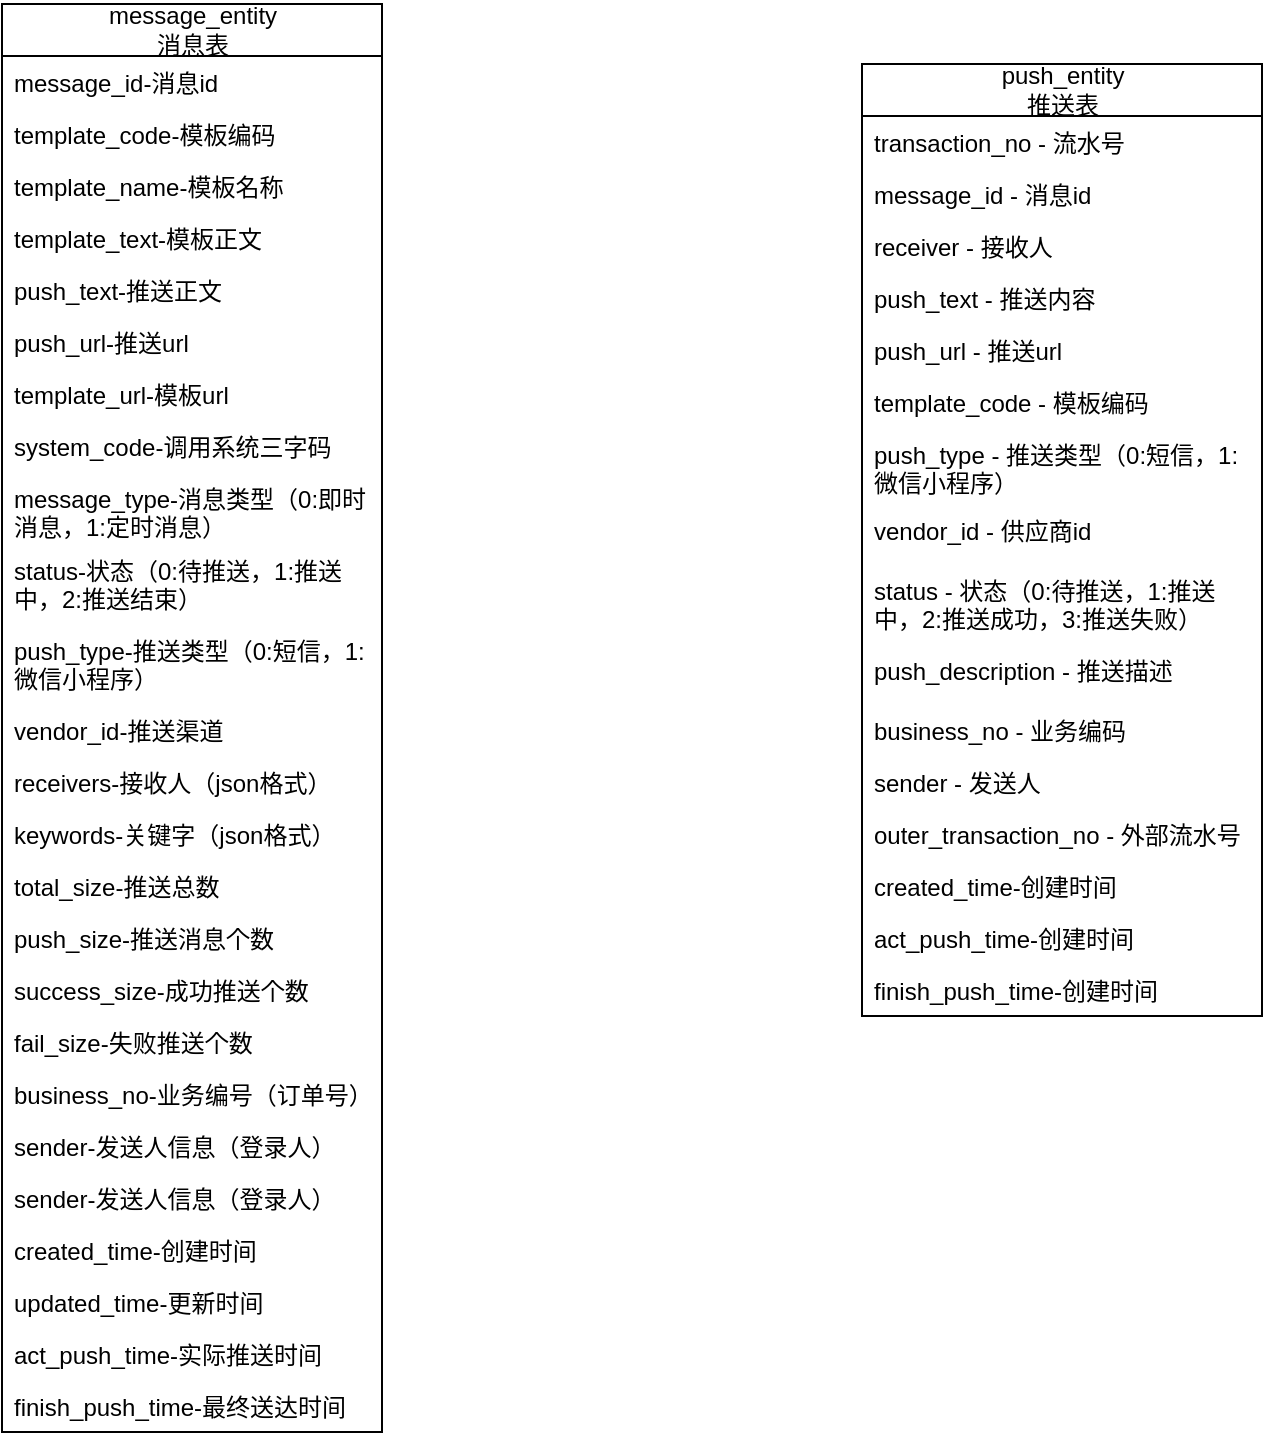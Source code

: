 <mxfile version="24.7.12">
  <diagram name="第 1 页" id="H6AqT9seHWoVBqNOVhbS">
    <mxGraphModel dx="925" dy="1622" grid="1" gridSize="10" guides="1" tooltips="1" connect="1" arrows="1" fold="1" page="1" pageScale="1" pageWidth="827" pageHeight="1169" math="0" shadow="0">
      <root>
        <mxCell id="0" />
        <mxCell id="1" parent="0" />
        <mxCell id="BDqCNvhcxpVXPo_nU_bE-25" value="message_entity&lt;br&gt;消息表" style="swimlane;fontStyle=0;childLayout=stackLayout;horizontal=1;startSize=26;fillColor=none;horizontalStack=0;resizeParent=1;resizeParentMax=0;resizeLast=0;collapsible=1;marginBottom=0;html=1;" vertex="1" parent="1">
          <mxGeometry x="10" y="-190" width="190" height="714" as="geometry" />
        </mxCell>
        <mxCell id="BDqCNvhcxpVXPo_nU_bE-26" value="message_id-消息id" style="text;strokeColor=none;fillColor=none;align=left;verticalAlign=top;spacingLeft=4;spacingRight=4;overflow=hidden;rotatable=0;points=[[0,0.5],[1,0.5]];portConstraint=eastwest;whiteSpace=wrap;html=1;" vertex="1" parent="BDqCNvhcxpVXPo_nU_bE-25">
          <mxGeometry y="26" width="190" height="26" as="geometry" />
        </mxCell>
        <mxCell id="BDqCNvhcxpVXPo_nU_bE-27" value="template_code-模板编码" style="text;strokeColor=none;fillColor=none;align=left;verticalAlign=top;spacingLeft=4;spacingRight=4;overflow=hidden;rotatable=0;points=[[0,0.5],[1,0.5]];portConstraint=eastwest;whiteSpace=wrap;html=1;" vertex="1" parent="BDqCNvhcxpVXPo_nU_bE-25">
          <mxGeometry y="52" width="190" height="26" as="geometry" />
        </mxCell>
        <mxCell id="BDqCNvhcxpVXPo_nU_bE-28" value="template_name-模板名称" style="text;strokeColor=none;fillColor=none;align=left;verticalAlign=top;spacingLeft=4;spacingRight=4;overflow=hidden;rotatable=0;points=[[0,0.5],[1,0.5]];portConstraint=eastwest;whiteSpace=wrap;html=1;" vertex="1" parent="BDqCNvhcxpVXPo_nU_bE-25">
          <mxGeometry y="78" width="190" height="26" as="geometry" />
        </mxCell>
        <mxCell id="BDqCNvhcxpVXPo_nU_bE-30" value="template_text-模板正文" style="text;strokeColor=none;fillColor=none;align=left;verticalAlign=top;spacingLeft=4;spacingRight=4;overflow=hidden;rotatable=0;points=[[0,0.5],[1,0.5]];portConstraint=eastwest;whiteSpace=wrap;html=1;" vertex="1" parent="BDqCNvhcxpVXPo_nU_bE-25">
          <mxGeometry y="104" width="190" height="26" as="geometry" />
        </mxCell>
        <mxCell id="BDqCNvhcxpVXPo_nU_bE-43" value="push_text-推送正文" style="text;strokeColor=none;fillColor=none;align=left;verticalAlign=top;spacingLeft=4;spacingRight=4;overflow=hidden;rotatable=0;points=[[0,0.5],[1,0.5]];portConstraint=eastwest;whiteSpace=wrap;html=1;" vertex="1" parent="BDqCNvhcxpVXPo_nU_bE-25">
          <mxGeometry y="130" width="190" height="26" as="geometry" />
        </mxCell>
        <mxCell id="BDqCNvhcxpVXPo_nU_bE-42" value="push_url-推送url" style="text;strokeColor=none;fillColor=none;align=left;verticalAlign=top;spacingLeft=4;spacingRight=4;overflow=hidden;rotatable=0;points=[[0,0.5],[1,0.5]];portConstraint=eastwest;whiteSpace=wrap;html=1;" vertex="1" parent="BDqCNvhcxpVXPo_nU_bE-25">
          <mxGeometry y="156" width="190" height="26" as="geometry" />
        </mxCell>
        <mxCell id="BDqCNvhcxpVXPo_nU_bE-41" value="template_url-模板url" style="text;strokeColor=none;fillColor=none;align=left;verticalAlign=top;spacingLeft=4;spacingRight=4;overflow=hidden;rotatable=0;points=[[0,0.5],[1,0.5]];portConstraint=eastwest;whiteSpace=wrap;html=1;" vertex="1" parent="BDqCNvhcxpVXPo_nU_bE-25">
          <mxGeometry y="182" width="190" height="26" as="geometry" />
        </mxCell>
        <mxCell id="BDqCNvhcxpVXPo_nU_bE-40" value="system_code-调用系统三字码" style="text;strokeColor=none;fillColor=none;align=left;verticalAlign=top;spacingLeft=4;spacingRight=4;overflow=hidden;rotatable=0;points=[[0,0.5],[1,0.5]];portConstraint=eastwest;whiteSpace=wrap;html=1;" vertex="1" parent="BDqCNvhcxpVXPo_nU_bE-25">
          <mxGeometry y="208" width="190" height="26" as="geometry" />
        </mxCell>
        <mxCell id="BDqCNvhcxpVXPo_nU_bE-39" value="message_type-消息类型（0:即时消息，1:定时消息）" style="text;strokeColor=none;fillColor=none;align=left;verticalAlign=top;spacingLeft=4;spacingRight=4;overflow=hidden;rotatable=0;points=[[0,0.5],[1,0.5]];portConstraint=eastwest;whiteSpace=wrap;html=1;" vertex="1" parent="BDqCNvhcxpVXPo_nU_bE-25">
          <mxGeometry y="234" width="190" height="36" as="geometry" />
        </mxCell>
        <mxCell id="BDqCNvhcxpVXPo_nU_bE-38" value="status-状态（0:待推送，1:推送中，2:推送结束）" style="text;strokeColor=none;fillColor=none;align=left;verticalAlign=top;spacingLeft=4;spacingRight=4;overflow=hidden;rotatable=0;points=[[0,0.5],[1,0.5]];portConstraint=eastwest;whiteSpace=wrap;html=1;" vertex="1" parent="BDqCNvhcxpVXPo_nU_bE-25">
          <mxGeometry y="270" width="190" height="40" as="geometry" />
        </mxCell>
        <mxCell id="BDqCNvhcxpVXPo_nU_bE-37" value="push_type-推送类型（0:短信，1:微信小程序）" style="text;strokeColor=none;fillColor=none;align=left;verticalAlign=top;spacingLeft=4;spacingRight=4;overflow=hidden;rotatable=0;points=[[0,0.5],[1,0.5]];portConstraint=eastwest;whiteSpace=wrap;html=1;" vertex="1" parent="BDqCNvhcxpVXPo_nU_bE-25">
          <mxGeometry y="310" width="190" height="40" as="geometry" />
        </mxCell>
        <mxCell id="BDqCNvhcxpVXPo_nU_bE-36" value="vendor_id-推送渠道" style="text;strokeColor=none;fillColor=none;align=left;verticalAlign=top;spacingLeft=4;spacingRight=4;overflow=hidden;rotatable=0;points=[[0,0.5],[1,0.5]];portConstraint=eastwest;whiteSpace=wrap;html=1;" vertex="1" parent="BDqCNvhcxpVXPo_nU_bE-25">
          <mxGeometry y="350" width="190" height="26" as="geometry" />
        </mxCell>
        <mxCell id="BDqCNvhcxpVXPo_nU_bE-35" value="receivers-接收人（json格式）" style="text;strokeColor=none;fillColor=none;align=left;verticalAlign=top;spacingLeft=4;spacingRight=4;overflow=hidden;rotatable=0;points=[[0,0.5],[1,0.5]];portConstraint=eastwest;whiteSpace=wrap;html=1;" vertex="1" parent="BDqCNvhcxpVXPo_nU_bE-25">
          <mxGeometry y="376" width="190" height="26" as="geometry" />
        </mxCell>
        <mxCell id="BDqCNvhcxpVXPo_nU_bE-34" value="keywords-关键字（json格式）" style="text;strokeColor=none;fillColor=none;align=left;verticalAlign=top;spacingLeft=4;spacingRight=4;overflow=hidden;rotatable=0;points=[[0,0.5],[1,0.5]];portConstraint=eastwest;whiteSpace=wrap;html=1;" vertex="1" parent="BDqCNvhcxpVXPo_nU_bE-25">
          <mxGeometry y="402" width="190" height="26" as="geometry" />
        </mxCell>
        <mxCell id="BDqCNvhcxpVXPo_nU_bE-33" value="total_size-推送总数" style="text;strokeColor=none;fillColor=none;align=left;verticalAlign=top;spacingLeft=4;spacingRight=4;overflow=hidden;rotatable=0;points=[[0,0.5],[1,0.5]];portConstraint=eastwest;whiteSpace=wrap;html=1;" vertex="1" parent="BDqCNvhcxpVXPo_nU_bE-25">
          <mxGeometry y="428" width="190" height="26" as="geometry" />
        </mxCell>
        <mxCell id="BDqCNvhcxpVXPo_nU_bE-32" value="push_size-推送消息个数" style="text;strokeColor=none;fillColor=none;align=left;verticalAlign=top;spacingLeft=4;spacingRight=4;overflow=hidden;rotatable=0;points=[[0,0.5],[1,0.5]];portConstraint=eastwest;whiteSpace=wrap;html=1;" vertex="1" parent="BDqCNvhcxpVXPo_nU_bE-25">
          <mxGeometry y="454" width="190" height="26" as="geometry" />
        </mxCell>
        <mxCell id="BDqCNvhcxpVXPo_nU_bE-31" value="success_size-成功推送个数" style="text;strokeColor=none;fillColor=none;align=left;verticalAlign=top;spacingLeft=4;spacingRight=4;overflow=hidden;rotatable=0;points=[[0,0.5],[1,0.5]];portConstraint=eastwest;whiteSpace=wrap;html=1;" vertex="1" parent="BDqCNvhcxpVXPo_nU_bE-25">
          <mxGeometry y="480" width="190" height="26" as="geometry" />
        </mxCell>
        <mxCell id="BDqCNvhcxpVXPo_nU_bE-49" value="fail_size-失败推送个数" style="text;strokeColor=none;fillColor=none;align=left;verticalAlign=top;spacingLeft=4;spacingRight=4;overflow=hidden;rotatable=0;points=[[0,0.5],[1,0.5]];portConstraint=eastwest;whiteSpace=wrap;html=1;" vertex="1" parent="BDqCNvhcxpVXPo_nU_bE-25">
          <mxGeometry y="506" width="190" height="26" as="geometry" />
        </mxCell>
        <mxCell id="BDqCNvhcxpVXPo_nU_bE-48" value="business_no-业务编号（订单号）" style="text;strokeColor=none;fillColor=none;align=left;verticalAlign=top;spacingLeft=4;spacingRight=4;overflow=hidden;rotatable=0;points=[[0,0.5],[1,0.5]];portConstraint=eastwest;whiteSpace=wrap;html=1;" vertex="1" parent="BDqCNvhcxpVXPo_nU_bE-25">
          <mxGeometry y="532" width="190" height="26" as="geometry" />
        </mxCell>
        <mxCell id="BDqCNvhcxpVXPo_nU_bE-47" value="sender-发送人信息（登录人）" style="text;strokeColor=none;fillColor=none;align=left;verticalAlign=top;spacingLeft=4;spacingRight=4;overflow=hidden;rotatable=0;points=[[0,0.5],[1,0.5]];portConstraint=eastwest;whiteSpace=wrap;html=1;" vertex="1" parent="BDqCNvhcxpVXPo_nU_bE-25">
          <mxGeometry y="558" width="190" height="26" as="geometry" />
        </mxCell>
        <mxCell id="BDqCNvhcxpVXPo_nU_bE-50" value="sender-发送人信息（登录人）" style="text;strokeColor=none;fillColor=none;align=left;verticalAlign=top;spacingLeft=4;spacingRight=4;overflow=hidden;rotatable=0;points=[[0,0.5],[1,0.5]];portConstraint=eastwest;whiteSpace=wrap;html=1;" vertex="1" parent="BDqCNvhcxpVXPo_nU_bE-25">
          <mxGeometry y="584" width="190" height="26" as="geometry" />
        </mxCell>
        <mxCell id="BDqCNvhcxpVXPo_nU_bE-51" value="created_time-创建时间" style="text;strokeColor=none;fillColor=none;align=left;verticalAlign=top;spacingLeft=4;spacingRight=4;overflow=hidden;rotatable=0;points=[[0,0.5],[1,0.5]];portConstraint=eastwest;whiteSpace=wrap;html=1;" vertex="1" parent="BDqCNvhcxpVXPo_nU_bE-25">
          <mxGeometry y="610" width="190" height="26" as="geometry" />
        </mxCell>
        <mxCell id="BDqCNvhcxpVXPo_nU_bE-52" value="updated_time-更新时间" style="text;strokeColor=none;fillColor=none;align=left;verticalAlign=top;spacingLeft=4;spacingRight=4;overflow=hidden;rotatable=0;points=[[0,0.5],[1,0.5]];portConstraint=eastwest;whiteSpace=wrap;html=1;" vertex="1" parent="BDqCNvhcxpVXPo_nU_bE-25">
          <mxGeometry y="636" width="190" height="26" as="geometry" />
        </mxCell>
        <mxCell id="BDqCNvhcxpVXPo_nU_bE-54" value="act_push_time-实际推送时间" style="text;strokeColor=none;fillColor=none;align=left;verticalAlign=top;spacingLeft=4;spacingRight=4;overflow=hidden;rotatable=0;points=[[0,0.5],[1,0.5]];portConstraint=eastwest;whiteSpace=wrap;html=1;" vertex="1" parent="BDqCNvhcxpVXPo_nU_bE-25">
          <mxGeometry y="662" width="190" height="26" as="geometry" />
        </mxCell>
        <mxCell id="BDqCNvhcxpVXPo_nU_bE-55" value="finish_push_time-最终送达时间" style="text;strokeColor=none;fillColor=none;align=left;verticalAlign=top;spacingLeft=4;spacingRight=4;overflow=hidden;rotatable=0;points=[[0,0.5],[1,0.5]];portConstraint=eastwest;whiteSpace=wrap;html=1;" vertex="1" parent="BDqCNvhcxpVXPo_nU_bE-25">
          <mxGeometry y="688" width="190" height="26" as="geometry" />
        </mxCell>
        <mxCell id="BDqCNvhcxpVXPo_nU_bE-56" value="push_entity&lt;br&gt;推送表" style="swimlane;fontStyle=0;childLayout=stackLayout;horizontal=1;startSize=26;fillColor=none;horizontalStack=0;resizeParent=1;resizeParentMax=0;resizeLast=0;collapsible=1;marginBottom=0;html=1;" vertex="1" parent="1">
          <mxGeometry x="440" y="-160" width="200" height="476" as="geometry" />
        </mxCell>
        <mxCell id="BDqCNvhcxpVXPo_nU_bE-57" value="transaction_no - 流水号" style="text;strokeColor=none;fillColor=none;align=left;verticalAlign=top;spacingLeft=4;spacingRight=4;overflow=hidden;rotatable=0;points=[[0,0.5],[1,0.5]];portConstraint=eastwest;whiteSpace=wrap;html=1;" vertex="1" parent="BDqCNvhcxpVXPo_nU_bE-56">
          <mxGeometry y="26" width="200" height="26" as="geometry" />
        </mxCell>
        <mxCell id="BDqCNvhcxpVXPo_nU_bE-58" value="message_id - 消息id" style="text;strokeColor=none;fillColor=none;align=left;verticalAlign=top;spacingLeft=4;spacingRight=4;overflow=hidden;rotatable=0;points=[[0,0.5],[1,0.5]];portConstraint=eastwest;whiteSpace=wrap;html=1;" vertex="1" parent="BDqCNvhcxpVXPo_nU_bE-56">
          <mxGeometry y="52" width="200" height="26" as="geometry" />
        </mxCell>
        <mxCell id="BDqCNvhcxpVXPo_nU_bE-59" value="receiver - 接收人" style="text;strokeColor=none;fillColor=none;align=left;verticalAlign=top;spacingLeft=4;spacingRight=4;overflow=hidden;rotatable=0;points=[[0,0.5],[1,0.5]];portConstraint=eastwest;whiteSpace=wrap;html=1;" vertex="1" parent="BDqCNvhcxpVXPo_nU_bE-56">
          <mxGeometry y="78" width="200" height="26" as="geometry" />
        </mxCell>
        <mxCell id="BDqCNvhcxpVXPo_nU_bE-60" value="push_text - 推送内容" style="text;strokeColor=none;fillColor=none;align=left;verticalAlign=top;spacingLeft=4;spacingRight=4;overflow=hidden;rotatable=0;points=[[0,0.5],[1,0.5]];portConstraint=eastwest;whiteSpace=wrap;html=1;" vertex="1" parent="BDqCNvhcxpVXPo_nU_bE-56">
          <mxGeometry y="104" width="200" height="26" as="geometry" />
        </mxCell>
        <mxCell id="BDqCNvhcxpVXPo_nU_bE-61" value="push_url - 推送url" style="text;strokeColor=none;fillColor=none;align=left;verticalAlign=top;spacingLeft=4;spacingRight=4;overflow=hidden;rotatable=0;points=[[0,0.5],[1,0.5]];portConstraint=eastwest;whiteSpace=wrap;html=1;" vertex="1" parent="BDqCNvhcxpVXPo_nU_bE-56">
          <mxGeometry y="130" width="200" height="26" as="geometry" />
        </mxCell>
        <mxCell id="BDqCNvhcxpVXPo_nU_bE-62" value="template_code - 模板编码" style="text;strokeColor=none;fillColor=none;align=left;verticalAlign=top;spacingLeft=4;spacingRight=4;overflow=hidden;rotatable=0;points=[[0,0.5],[1,0.5]];portConstraint=eastwest;whiteSpace=wrap;html=1;" vertex="1" parent="BDqCNvhcxpVXPo_nU_bE-56">
          <mxGeometry y="156" width="200" height="26" as="geometry" />
        </mxCell>
        <mxCell id="BDqCNvhcxpVXPo_nU_bE-64" value="push_type - 推送类型（0:短信，1:微信小程序）" style="text;strokeColor=none;fillColor=none;align=left;verticalAlign=top;spacingLeft=4;spacingRight=4;overflow=hidden;rotatable=0;points=[[0,0.5],[1,0.5]];portConstraint=eastwest;whiteSpace=wrap;html=1;" vertex="1" parent="BDqCNvhcxpVXPo_nU_bE-56">
          <mxGeometry y="182" width="200" height="38" as="geometry" />
        </mxCell>
        <mxCell id="BDqCNvhcxpVXPo_nU_bE-65" value="vendor_id - 供应商id" style="text;strokeColor=none;fillColor=none;align=left;verticalAlign=top;spacingLeft=4;spacingRight=4;overflow=hidden;rotatable=0;points=[[0,0.5],[1,0.5]];portConstraint=eastwest;whiteSpace=wrap;html=1;" vertex="1" parent="BDqCNvhcxpVXPo_nU_bE-56">
          <mxGeometry y="220" width="200" height="30" as="geometry" />
        </mxCell>
        <mxCell id="BDqCNvhcxpVXPo_nU_bE-66" value="status - 状态（0:待推送，1:推送中，2:推送成功，3:推送失败）" style="text;strokeColor=none;fillColor=none;align=left;verticalAlign=top;spacingLeft=4;spacingRight=4;overflow=hidden;rotatable=0;points=[[0,0.5],[1,0.5]];portConstraint=eastwest;whiteSpace=wrap;html=1;" vertex="1" parent="BDqCNvhcxpVXPo_nU_bE-56">
          <mxGeometry y="250" width="200" height="40" as="geometry" />
        </mxCell>
        <mxCell id="BDqCNvhcxpVXPo_nU_bE-67" value="push_description - 推送描述" style="text;strokeColor=none;fillColor=none;align=left;verticalAlign=top;spacingLeft=4;spacingRight=4;overflow=hidden;rotatable=0;points=[[0,0.5],[1,0.5]];portConstraint=eastwest;whiteSpace=wrap;html=1;" vertex="1" parent="BDqCNvhcxpVXPo_nU_bE-56">
          <mxGeometry y="290" width="200" height="30" as="geometry" />
        </mxCell>
        <mxCell id="BDqCNvhcxpVXPo_nU_bE-68" value="business_no - 业务编码" style="text;strokeColor=none;fillColor=none;align=left;verticalAlign=top;spacingLeft=4;spacingRight=4;overflow=hidden;rotatable=0;points=[[0,0.5],[1,0.5]];portConstraint=eastwest;whiteSpace=wrap;html=1;" vertex="1" parent="BDqCNvhcxpVXPo_nU_bE-56">
          <mxGeometry y="320" width="200" height="26" as="geometry" />
        </mxCell>
        <mxCell id="BDqCNvhcxpVXPo_nU_bE-69" value="sender - 发送人" style="text;strokeColor=none;fillColor=none;align=left;verticalAlign=top;spacingLeft=4;spacingRight=4;overflow=hidden;rotatable=0;points=[[0,0.5],[1,0.5]];portConstraint=eastwest;whiteSpace=wrap;html=1;" vertex="1" parent="BDqCNvhcxpVXPo_nU_bE-56">
          <mxGeometry y="346" width="200" height="26" as="geometry" />
        </mxCell>
        <mxCell id="BDqCNvhcxpVXPo_nU_bE-74" value="outer_transaction_no - 外部流水号" style="text;strokeColor=none;fillColor=none;align=left;verticalAlign=top;spacingLeft=4;spacingRight=4;overflow=hidden;rotatable=0;points=[[0,0.5],[1,0.5]];portConstraint=eastwest;whiteSpace=wrap;html=1;" vertex="1" parent="BDqCNvhcxpVXPo_nU_bE-56">
          <mxGeometry y="372" width="200" height="26" as="geometry" />
        </mxCell>
        <mxCell id="BDqCNvhcxpVXPo_nU_bE-78" value="created_time-创建时间" style="text;strokeColor=none;fillColor=none;align=left;verticalAlign=top;spacingLeft=4;spacingRight=4;overflow=hidden;rotatable=0;points=[[0,0.5],[1,0.5]];portConstraint=eastwest;whiteSpace=wrap;html=1;" vertex="1" parent="BDqCNvhcxpVXPo_nU_bE-56">
          <mxGeometry y="398" width="200" height="26" as="geometry" />
        </mxCell>
        <mxCell id="BDqCNvhcxpVXPo_nU_bE-80" value="act_push_time-创建时间" style="text;strokeColor=none;fillColor=none;align=left;verticalAlign=top;spacingLeft=4;spacingRight=4;overflow=hidden;rotatable=0;points=[[0,0.5],[1,0.5]];portConstraint=eastwest;whiteSpace=wrap;html=1;" vertex="1" parent="BDqCNvhcxpVXPo_nU_bE-56">
          <mxGeometry y="424" width="200" height="26" as="geometry" />
        </mxCell>
        <mxCell id="BDqCNvhcxpVXPo_nU_bE-81" value="finish_push_time-创建时间" style="text;strokeColor=none;fillColor=none;align=left;verticalAlign=top;spacingLeft=4;spacingRight=4;overflow=hidden;rotatable=0;points=[[0,0.5],[1,0.5]];portConstraint=eastwest;whiteSpace=wrap;html=1;" vertex="1" parent="BDqCNvhcxpVXPo_nU_bE-56">
          <mxGeometry y="450" width="200" height="26" as="geometry" />
        </mxCell>
      </root>
    </mxGraphModel>
  </diagram>
</mxfile>
